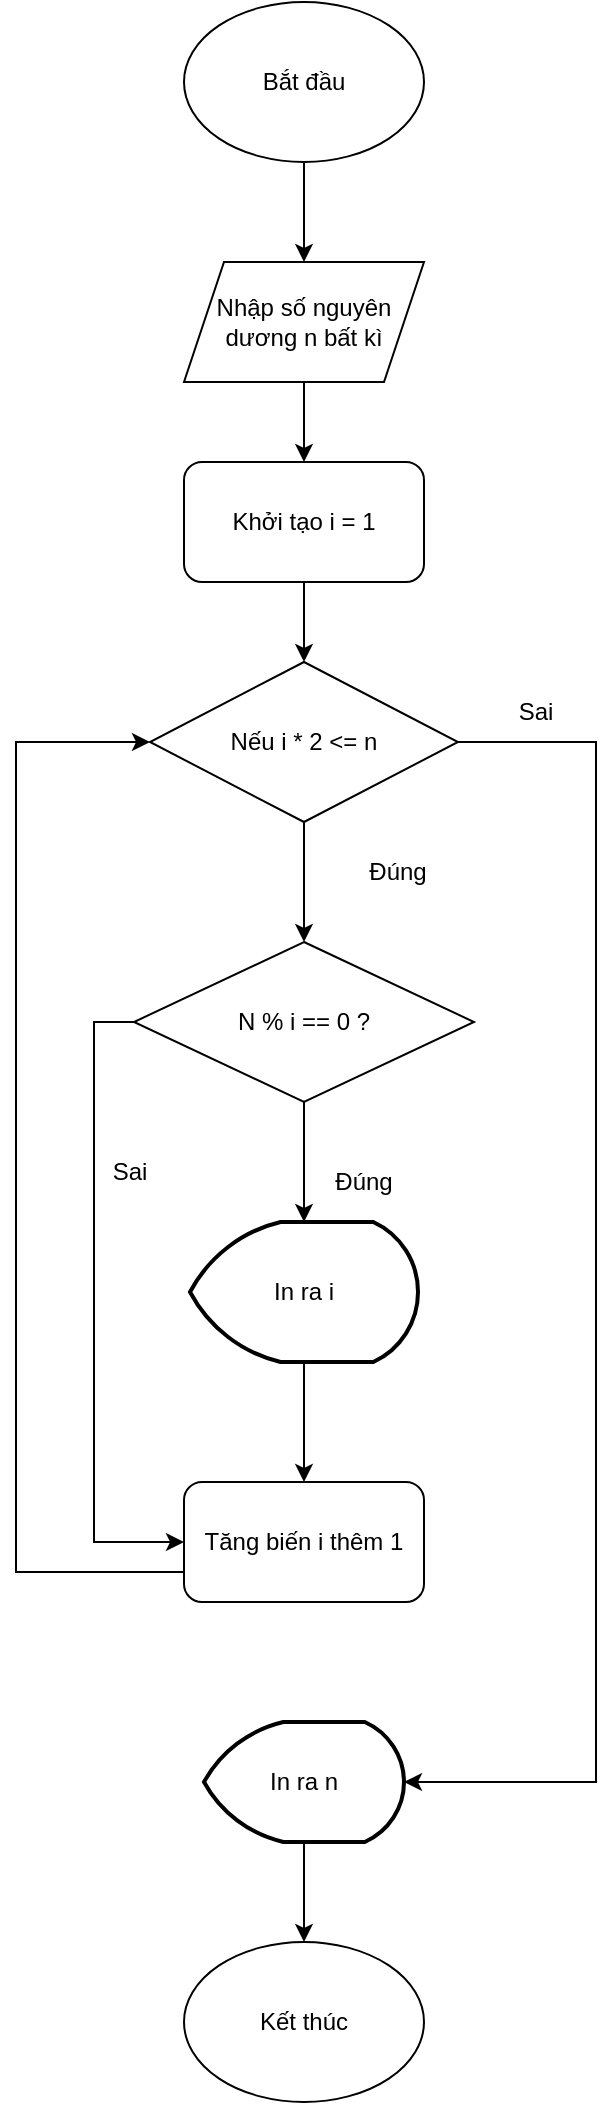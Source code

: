 <mxfile version="25.0.3">
  <diagram id="C5RBs43oDa-KdzZeNtuy" name="Page-1">
    <mxGraphModel dx="996" dy="567" grid="1" gridSize="10" guides="1" tooltips="1" connect="1" arrows="1" fold="1" page="1" pageScale="1" pageWidth="827" pageHeight="1169" math="0" shadow="0">
      <root>
        <mxCell id="WIyWlLk6GJQsqaUBKTNV-0" />
        <mxCell id="WIyWlLk6GJQsqaUBKTNV-1" parent="WIyWlLk6GJQsqaUBKTNV-0" />
        <mxCell id="MZPHA3aIIXQyihihCdnl-3" value="" style="edgeStyle=orthogonalEdgeStyle;rounded=0;orthogonalLoop=1;jettySize=auto;html=1;" parent="WIyWlLk6GJQsqaUBKTNV-1" source="MZPHA3aIIXQyihihCdnl-0" target="MZPHA3aIIXQyihihCdnl-2" edge="1">
          <mxGeometry relative="1" as="geometry" />
        </mxCell>
        <mxCell id="MZPHA3aIIXQyihihCdnl-0" value="Bắt đầu" style="ellipse;whiteSpace=wrap;html=1;" parent="WIyWlLk6GJQsqaUBKTNV-1" vertex="1">
          <mxGeometry x="294" y="10" width="120" height="80" as="geometry" />
        </mxCell>
        <mxCell id="MZPHA3aIIXQyihihCdnl-1" value="Kết thúc" style="ellipse;whiteSpace=wrap;html=1;" parent="WIyWlLk6GJQsqaUBKTNV-1" vertex="1">
          <mxGeometry x="294" y="980" width="120" height="80" as="geometry" />
        </mxCell>
        <mxCell id="MZPHA3aIIXQyihihCdnl-5" value="" style="edgeStyle=orthogonalEdgeStyle;rounded=0;orthogonalLoop=1;jettySize=auto;html=1;" parent="WIyWlLk6GJQsqaUBKTNV-1" source="MZPHA3aIIXQyihihCdnl-2" edge="1">
          <mxGeometry relative="1" as="geometry">
            <mxPoint x="354" y="240" as="targetPoint" />
          </mxGeometry>
        </mxCell>
        <mxCell id="MZPHA3aIIXQyihihCdnl-2" value="Nhập số nguyên dương n bất kì" style="shape=parallelogram;perimeter=parallelogramPerimeter;whiteSpace=wrap;html=1;fixedSize=1;" parent="WIyWlLk6GJQsqaUBKTNV-1" vertex="1">
          <mxGeometry x="294" y="140" width="120" height="60" as="geometry" />
        </mxCell>
        <mxCell id="MZPHA3aIIXQyihihCdnl-8" value="" style="edgeStyle=orthogonalEdgeStyle;rounded=0;orthogonalLoop=1;jettySize=auto;html=1;" parent="WIyWlLk6GJQsqaUBKTNV-1" source="MZPHA3aIIXQyihihCdnl-6" target="MZPHA3aIIXQyihihCdnl-7" edge="1">
          <mxGeometry relative="1" as="geometry" />
        </mxCell>
        <mxCell id="MZPHA3aIIXQyihihCdnl-6" value="Khởi tạo i = 1" style="rounded=1;whiteSpace=wrap;html=1;" parent="WIyWlLk6GJQsqaUBKTNV-1" vertex="1">
          <mxGeometry x="294" y="240" width="120" height="60" as="geometry" />
        </mxCell>
        <mxCell id="MZPHA3aIIXQyihihCdnl-12" value="" style="edgeStyle=orthogonalEdgeStyle;rounded=0;orthogonalLoop=1;jettySize=auto;html=1;" parent="WIyWlLk6GJQsqaUBKTNV-1" source="MZPHA3aIIXQyihihCdnl-7" target="MZPHA3aIIXQyihihCdnl-11" edge="1">
          <mxGeometry relative="1" as="geometry" />
        </mxCell>
        <mxCell id="MZPHA3aIIXQyihihCdnl-7" value="Nếu i * 2 &amp;lt;= n" style="rhombus;whiteSpace=wrap;html=1;" parent="WIyWlLk6GJQsqaUBKTNV-1" vertex="1">
          <mxGeometry x="277" y="340" width="154" height="80" as="geometry" />
        </mxCell>
        <mxCell id="MZPHA3aIIXQyihihCdnl-9" value="Sai" style="text;html=1;align=center;verticalAlign=middle;whiteSpace=wrap;rounded=0;" parent="WIyWlLk6GJQsqaUBKTNV-1" vertex="1">
          <mxGeometry x="440" y="350" width="60" height="30" as="geometry" />
        </mxCell>
        <mxCell id="MZPHA3aIIXQyihihCdnl-14" value="" style="edgeStyle=orthogonalEdgeStyle;rounded=0;orthogonalLoop=1;jettySize=auto;html=1;" parent="WIyWlLk6GJQsqaUBKTNV-1" source="MZPHA3aIIXQyihihCdnl-11" edge="1">
          <mxGeometry relative="1" as="geometry">
            <mxPoint x="354" y="620" as="targetPoint" />
          </mxGeometry>
        </mxCell>
        <mxCell id="MZPHA3aIIXQyihihCdnl-22" style="edgeStyle=orthogonalEdgeStyle;rounded=0;orthogonalLoop=1;jettySize=auto;html=1;exitX=0;exitY=0.5;exitDx=0;exitDy=0;entryX=0;entryY=0.5;entryDx=0;entryDy=0;" parent="WIyWlLk6GJQsqaUBKTNV-1" source="MZPHA3aIIXQyihihCdnl-11" target="MZPHA3aIIXQyihihCdnl-20" edge="1">
          <mxGeometry relative="1" as="geometry" />
        </mxCell>
        <mxCell id="MZPHA3aIIXQyihihCdnl-11" value="N % i == 0 ?" style="rhombus;whiteSpace=wrap;html=1;" parent="WIyWlLk6GJQsqaUBKTNV-1" vertex="1">
          <mxGeometry x="269" y="480" width="170" height="80" as="geometry" />
        </mxCell>
        <mxCell id="MZPHA3aIIXQyihihCdnl-16" value="Sai" style="text;html=1;align=center;verticalAlign=middle;whiteSpace=wrap;rounded=0;" parent="WIyWlLk6GJQsqaUBKTNV-1" vertex="1">
          <mxGeometry x="237" y="580" width="60" height="30" as="geometry" />
        </mxCell>
        <mxCell id="MZPHA3aIIXQyihihCdnl-17" value="Đúng" style="text;html=1;align=center;verticalAlign=middle;whiteSpace=wrap;rounded=0;" parent="WIyWlLk6GJQsqaUBKTNV-1" vertex="1">
          <mxGeometry x="354" y="585" width="60" height="30" as="geometry" />
        </mxCell>
        <mxCell id="MZPHA3aIIXQyihihCdnl-18" value="Đúng" style="text;html=1;align=center;verticalAlign=middle;whiteSpace=wrap;rounded=0;" parent="WIyWlLk6GJQsqaUBKTNV-1" vertex="1">
          <mxGeometry x="371" y="430" width="60" height="30" as="geometry" />
        </mxCell>
        <mxCell id="MZPHA3aIIXQyihihCdnl-21" value="" style="edgeStyle=orthogonalEdgeStyle;rounded=0;orthogonalLoop=1;jettySize=auto;html=1;" parent="WIyWlLk6GJQsqaUBKTNV-1" source="MZPHA3aIIXQyihihCdnl-19" target="MZPHA3aIIXQyihihCdnl-20" edge="1">
          <mxGeometry relative="1" as="geometry" />
        </mxCell>
        <mxCell id="MZPHA3aIIXQyihihCdnl-19" value="In ra i" style="strokeWidth=2;html=1;shape=mxgraph.flowchart.display;whiteSpace=wrap;" parent="WIyWlLk6GJQsqaUBKTNV-1" vertex="1">
          <mxGeometry x="297" y="620" width="114" height="70" as="geometry" />
        </mxCell>
        <mxCell id="MZPHA3aIIXQyihihCdnl-23" style="edgeStyle=orthogonalEdgeStyle;rounded=0;orthogonalLoop=1;jettySize=auto;html=1;exitX=0;exitY=0.75;exitDx=0;exitDy=0;entryX=0;entryY=0.5;entryDx=0;entryDy=0;" parent="WIyWlLk6GJQsqaUBKTNV-1" source="MZPHA3aIIXQyihihCdnl-20" target="MZPHA3aIIXQyihihCdnl-7" edge="1">
          <mxGeometry relative="1" as="geometry">
            <Array as="points">
              <mxPoint x="210" y="795" />
              <mxPoint x="210" y="380" />
            </Array>
          </mxGeometry>
        </mxCell>
        <mxCell id="MZPHA3aIIXQyihihCdnl-20" value="Tăng biến i thêm 1" style="rounded=1;whiteSpace=wrap;html=1;" parent="WIyWlLk6GJQsqaUBKTNV-1" vertex="1">
          <mxGeometry x="294" y="750" width="120" height="60" as="geometry" />
        </mxCell>
        <mxCell id="XHnj4AuOooA8PrE9htUQ-2" value="" style="edgeStyle=orthogonalEdgeStyle;rounded=0;orthogonalLoop=1;jettySize=auto;html=1;" edge="1" parent="WIyWlLk6GJQsqaUBKTNV-1" source="XHnj4AuOooA8PrE9htUQ-0" target="MZPHA3aIIXQyihihCdnl-1">
          <mxGeometry relative="1" as="geometry" />
        </mxCell>
        <mxCell id="XHnj4AuOooA8PrE9htUQ-0" value="In ra n" style="strokeWidth=2;html=1;shape=mxgraph.flowchart.display;whiteSpace=wrap;" vertex="1" parent="WIyWlLk6GJQsqaUBKTNV-1">
          <mxGeometry x="304" y="870" width="100" height="60" as="geometry" />
        </mxCell>
        <mxCell id="XHnj4AuOooA8PrE9htUQ-1" style="edgeStyle=orthogonalEdgeStyle;rounded=0;orthogonalLoop=1;jettySize=auto;html=1;exitX=1;exitY=0.5;exitDx=0;exitDy=0;entryX=1;entryY=0.5;entryDx=0;entryDy=0;entryPerimeter=0;" edge="1" parent="WIyWlLk6GJQsqaUBKTNV-1" source="MZPHA3aIIXQyihihCdnl-7" target="XHnj4AuOooA8PrE9htUQ-0">
          <mxGeometry relative="1" as="geometry">
            <Array as="points">
              <mxPoint x="500" y="380" />
              <mxPoint x="500" y="900" />
            </Array>
          </mxGeometry>
        </mxCell>
      </root>
    </mxGraphModel>
  </diagram>
</mxfile>
